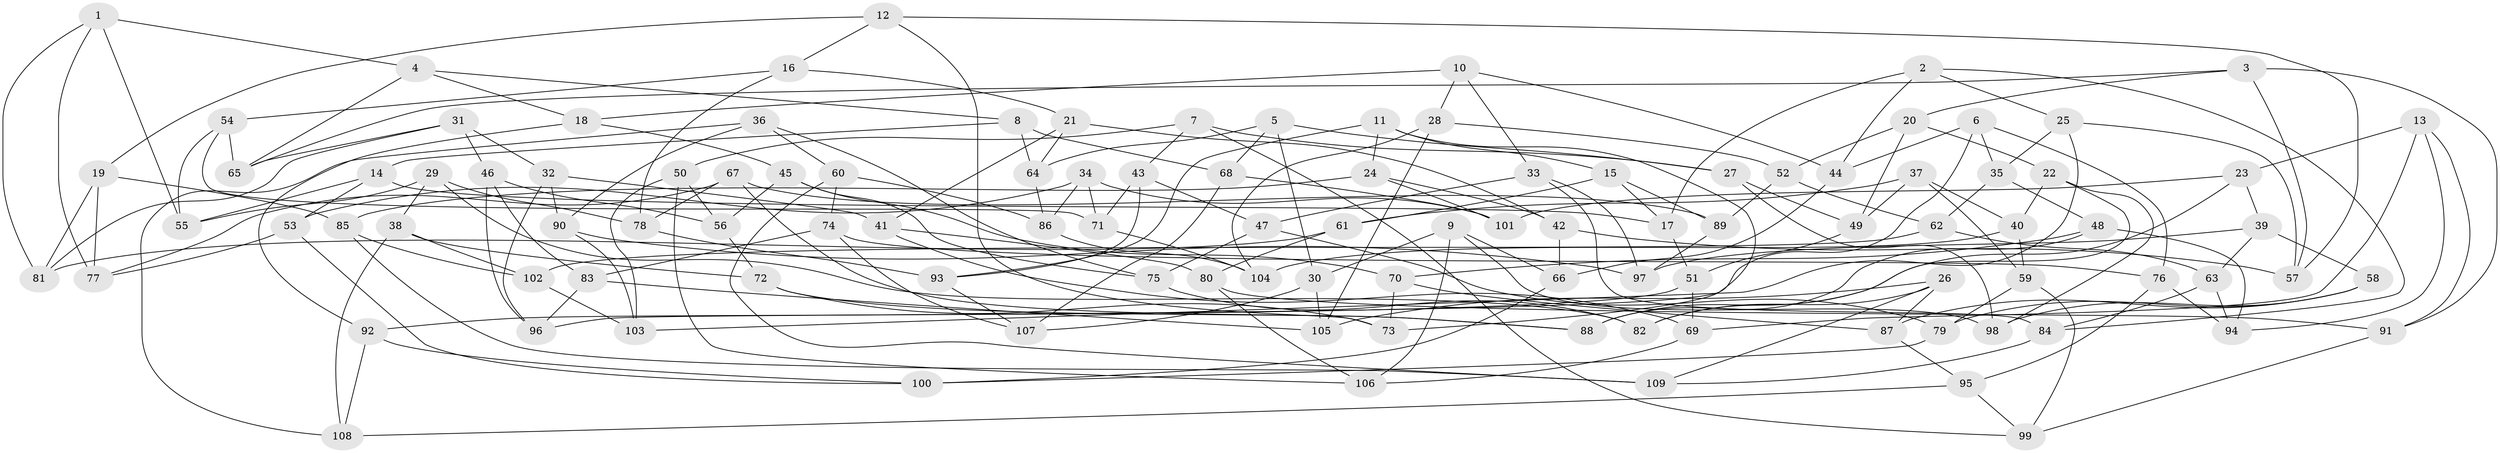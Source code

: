 // coarse degree distribution, {5: 0.07407407407407407, 8: 0.1111111111111111, 4: 0.48148148148148145, 6: 0.18518518518518517, 12: 0.05555555555555555, 11: 0.037037037037037035, 10: 0.018518518518518517, 9: 0.018518518518518517, 7: 0.018518518518518517}
// Generated by graph-tools (version 1.1) at 2025/21/03/04/25 18:21:00]
// undirected, 109 vertices, 218 edges
graph export_dot {
graph [start="1"]
  node [color=gray90,style=filled];
  1;
  2;
  3;
  4;
  5;
  6;
  7;
  8;
  9;
  10;
  11;
  12;
  13;
  14;
  15;
  16;
  17;
  18;
  19;
  20;
  21;
  22;
  23;
  24;
  25;
  26;
  27;
  28;
  29;
  30;
  31;
  32;
  33;
  34;
  35;
  36;
  37;
  38;
  39;
  40;
  41;
  42;
  43;
  44;
  45;
  46;
  47;
  48;
  49;
  50;
  51;
  52;
  53;
  54;
  55;
  56;
  57;
  58;
  59;
  60;
  61;
  62;
  63;
  64;
  65;
  66;
  67;
  68;
  69;
  70;
  71;
  72;
  73;
  74;
  75;
  76;
  77;
  78;
  79;
  80;
  81;
  82;
  83;
  84;
  85;
  86;
  87;
  88;
  89;
  90;
  91;
  92;
  93;
  94;
  95;
  96;
  97;
  98;
  99;
  100;
  101;
  102;
  103;
  104;
  105;
  106;
  107;
  108;
  109;
  1 -- 55;
  1 -- 77;
  1 -- 4;
  1 -- 81;
  2 -- 84;
  2 -- 17;
  2 -- 44;
  2 -- 25;
  3 -- 65;
  3 -- 91;
  3 -- 20;
  3 -- 57;
  4 -- 65;
  4 -- 8;
  4 -- 18;
  5 -- 30;
  5 -- 68;
  5 -- 27;
  5 -- 64;
  6 -- 76;
  6 -- 96;
  6 -- 35;
  6 -- 44;
  7 -- 27;
  7 -- 99;
  7 -- 50;
  7 -- 43;
  8 -- 68;
  8 -- 14;
  8 -- 64;
  9 -- 106;
  9 -- 66;
  9 -- 30;
  9 -- 98;
  10 -- 18;
  10 -- 44;
  10 -- 33;
  10 -- 28;
  11 -- 15;
  11 -- 24;
  11 -- 93;
  11 -- 73;
  12 -- 73;
  12 -- 19;
  12 -- 57;
  12 -- 16;
  13 -- 91;
  13 -- 69;
  13 -- 23;
  13 -- 94;
  14 -- 55;
  14 -- 17;
  14 -- 53;
  15 -- 89;
  15 -- 17;
  15 -- 61;
  16 -- 78;
  16 -- 21;
  16 -- 54;
  17 -- 51;
  18 -- 45;
  18 -- 92;
  19 -- 81;
  19 -- 85;
  19 -- 77;
  20 -- 52;
  20 -- 49;
  20 -- 22;
  21 -- 64;
  21 -- 42;
  21 -- 41;
  22 -- 98;
  22 -- 40;
  22 -- 82;
  23 -- 39;
  23 -- 88;
  23 -- 101;
  24 -- 101;
  24 -- 85;
  24 -- 42;
  25 -- 57;
  25 -- 103;
  25 -- 35;
  26 -- 109;
  26 -- 87;
  26 -- 82;
  26 -- 105;
  27 -- 98;
  27 -- 49;
  28 -- 104;
  28 -- 52;
  28 -- 105;
  29 -- 55;
  29 -- 38;
  29 -- 78;
  29 -- 82;
  30 -- 107;
  30 -- 105;
  31 -- 46;
  31 -- 81;
  31 -- 32;
  31 -- 65;
  32 -- 96;
  32 -- 90;
  32 -- 41;
  33 -- 97;
  33 -- 84;
  33 -- 47;
  34 -- 86;
  34 -- 71;
  34 -- 53;
  34 -- 101;
  35 -- 48;
  35 -- 62;
  36 -- 60;
  36 -- 75;
  36 -- 90;
  36 -- 108;
  37 -- 59;
  37 -- 61;
  37 -- 49;
  37 -- 40;
  38 -- 102;
  38 -- 72;
  38 -- 108;
  39 -- 58;
  39 -- 97;
  39 -- 63;
  40 -- 104;
  40 -- 59;
  41 -- 80;
  41 -- 69;
  42 -- 57;
  42 -- 66;
  43 -- 47;
  43 -- 71;
  43 -- 93;
  44 -- 66;
  45 -- 70;
  45 -- 75;
  45 -- 56;
  46 -- 83;
  46 -- 56;
  46 -- 96;
  47 -- 79;
  47 -- 75;
  48 -- 94;
  48 -- 88;
  48 -- 70;
  49 -- 51;
  50 -- 56;
  50 -- 106;
  50 -- 103;
  51 -- 92;
  51 -- 69;
  52 -- 89;
  52 -- 62;
  53 -- 77;
  53 -- 100;
  54 -- 65;
  54 -- 71;
  54 -- 55;
  56 -- 72;
  58 -- 79;
  58 -- 98;
  58 -- 87;
  59 -- 99;
  59 -- 79;
  60 -- 109;
  60 -- 74;
  60 -- 86;
  61 -- 80;
  61 -- 81;
  62 -- 63;
  62 -- 102;
  63 -- 84;
  63 -- 94;
  64 -- 86;
  66 -- 100;
  67 -- 89;
  67 -- 88;
  67 -- 78;
  67 -- 77;
  68 -- 107;
  68 -- 101;
  69 -- 106;
  70 -- 87;
  70 -- 73;
  71 -- 104;
  72 -- 73;
  72 -- 88;
  74 -- 107;
  74 -- 83;
  74 -- 76;
  75 -- 82;
  76 -- 95;
  76 -- 94;
  78 -- 93;
  79 -- 100;
  80 -- 91;
  80 -- 106;
  83 -- 96;
  83 -- 105;
  84 -- 109;
  85 -- 109;
  85 -- 102;
  86 -- 104;
  87 -- 95;
  89 -- 97;
  90 -- 97;
  90 -- 103;
  91 -- 99;
  92 -- 108;
  92 -- 100;
  93 -- 107;
  95 -- 99;
  95 -- 108;
  102 -- 103;
}
